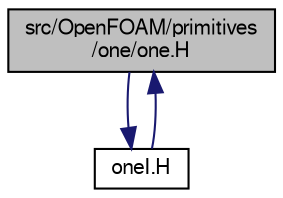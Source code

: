 digraph "src/OpenFOAM/primitives/one/one.H"
{
  bgcolor="transparent";
  edge [fontname="FreeSans",fontsize="10",labelfontname="FreeSans",labelfontsize="10"];
  node [fontname="FreeSans",fontsize="10",shape=record];
  Node0 [label="src/OpenFOAM/primitives\l/one/one.H",height=0.2,width=0.4,color="black", fillcolor="grey75", style="filled", fontcolor="black"];
  Node0 -> Node1 [color="midnightblue",fontsize="10",style="solid",fontname="FreeSans"];
  Node1 [label="oneI.H",height=0.2,width=0.4,color="black",URL="$a12425.html"];
  Node1 -> Node0 [color="midnightblue",fontsize="10",style="solid",fontname="FreeSans"];
}
